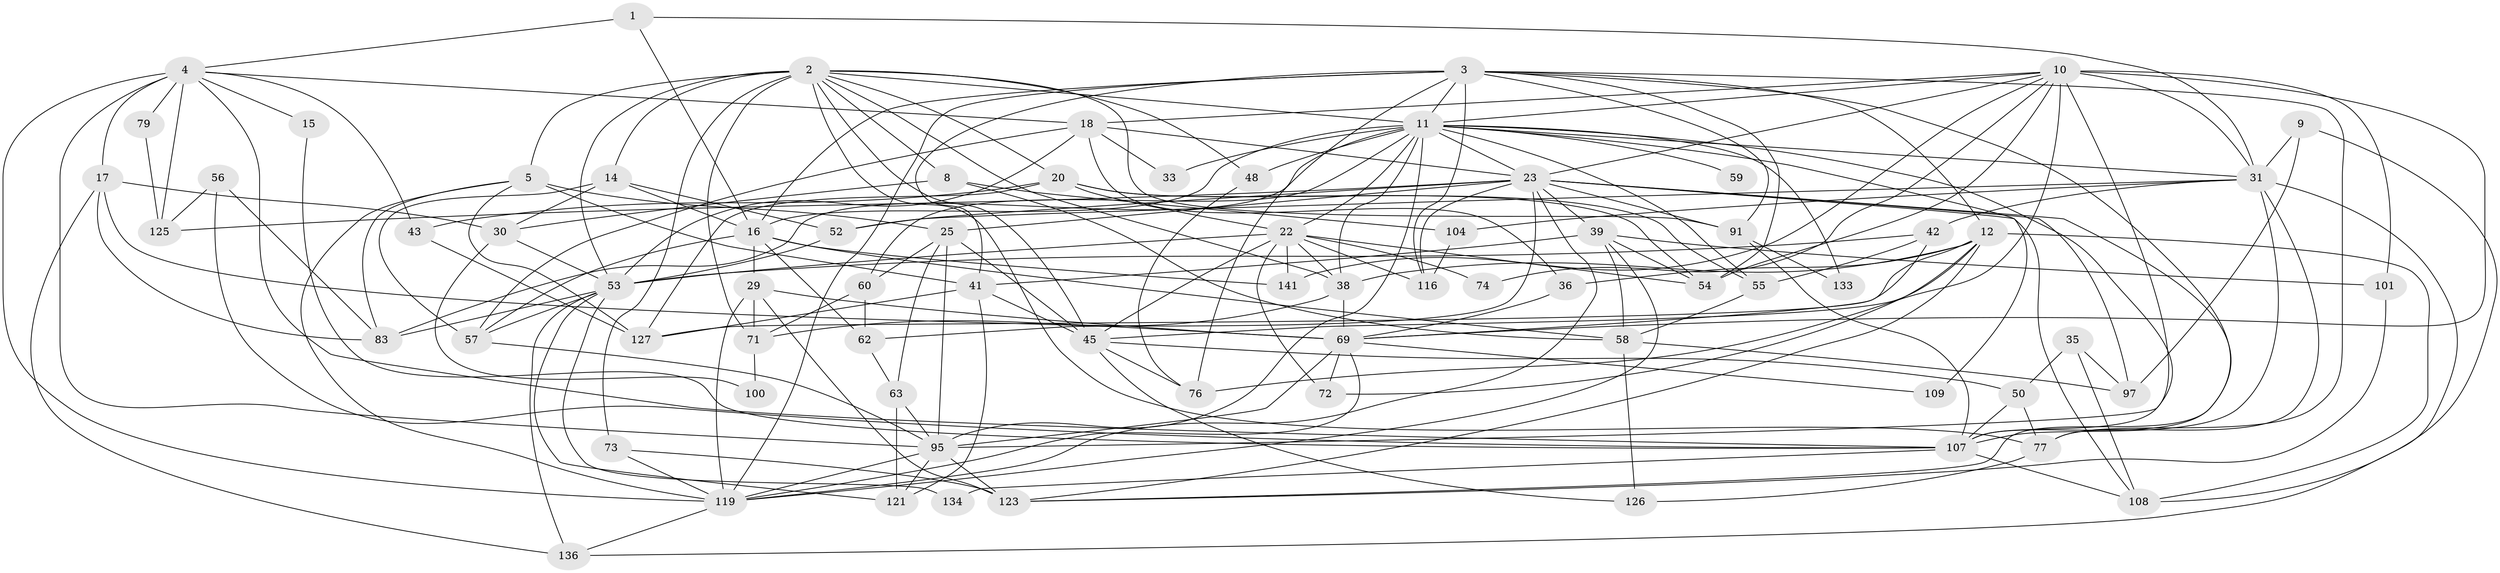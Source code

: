 // original degree distribution, {3: 0.273972602739726, 5: 0.21232876712328766, 7: 0.02054794520547945, 6: 0.06164383561643835, 4: 0.2876712328767123, 2: 0.11643835616438356, 8: 0.0273972602739726}
// Generated by graph-tools (version 1.1) at 2025/15/03/09/25 04:15:07]
// undirected, 73 vertices, 200 edges
graph export_dot {
graph [start="1"]
  node [color=gray90,style=filled];
  1 [super="+61"];
  2 [super="+47+28+7"];
  3 [super="+34+44"];
  4 [super="+120+6"];
  5 [super="+27"];
  8 [super="+93+82"];
  9;
  10 [super="+142+13+46"];
  11 [super="+40+105+19"];
  12 [super="+37+81"];
  14 [super="+21"];
  15;
  16 [super="+84"];
  17 [super="+64"];
  18 [super="+65"];
  20 [super="+68"];
  22 [super="+89+26"];
  23 [super="+32+24"];
  25 [super="+70"];
  29 [super="+78"];
  30 [super="+102"];
  31 [super="+88"];
  33;
  35;
  36;
  38 [super="+146"];
  39 [super="+51"];
  41 [super="+103+66"];
  42;
  43;
  45 [super="+94"];
  48;
  50 [super="+130"];
  52;
  53 [super="+67"];
  54 [super="+106+110"];
  55;
  56;
  57 [super="+137"];
  58 [super="+135"];
  59;
  60;
  62 [super="+139"];
  63;
  69 [super="+112+87"];
  71;
  72;
  73;
  74;
  76 [super="+96"];
  77 [super="+111"];
  79;
  83 [super="+143"];
  91 [super="+117"];
  95 [super="+115"];
  97;
  100;
  101;
  104 [super="+118"];
  107 [super="+132+138"];
  108;
  109;
  116;
  119 [super="+122"];
  121;
  123 [super="+131"];
  125;
  126;
  127;
  133;
  134;
  136;
  141;
  1 -- 4;
  1 -- 31;
  1 -- 16;
  2 -- 8 [weight=2];
  2 -- 48;
  2 -- 20;
  2 -- 73;
  2 -- 77;
  2 -- 5 [weight=2];
  2 -- 91;
  2 -- 38;
  2 -- 53;
  2 -- 71;
  2 -- 11;
  2 -- 45;
  2 -- 14;
  3 -- 91;
  3 -- 116;
  3 -- 11;
  3 -- 76;
  3 -- 54 [weight=2];
  3 -- 107;
  3 -- 41 [weight=2];
  3 -- 119;
  3 -- 16;
  3 -- 12;
  3 -- 77;
  4 -- 79 [weight=2];
  4 -- 17;
  4 -- 18;
  4 -- 95;
  4 -- 43;
  4 -- 107;
  4 -- 125;
  4 -- 15;
  4 -- 119;
  5 -- 25;
  5 -- 127;
  5 -- 83;
  5 -- 41;
  5 -- 119;
  8 -- 104;
  8 -- 30;
  8 -- 58;
  9 -- 108;
  9 -- 31;
  9 -- 97;
  10 -- 74;
  10 -- 69;
  10 -- 101;
  10 -- 141;
  10 -- 18;
  10 -- 23;
  10 -- 31;
  10 -- 76 [weight=2];
  10 -- 95;
  10 -- 54;
  10 -- 11;
  11 -- 83;
  11 -- 22 [weight=2];
  11 -- 33;
  11 -- 133;
  11 -- 38;
  11 -- 48;
  11 -- 55 [weight=2];
  11 -- 59 [weight=2];
  11 -- 60 [weight=2];
  11 -- 31;
  11 -- 109;
  11 -- 95;
  11 -- 16;
  11 -- 107;
  11 -- 23;
  12 -- 108;
  12 -- 127;
  12 -- 123;
  12 -- 72;
  12 -- 38;
  12 -- 36;
  12 -- 45;
  14 -- 16;
  14 -- 57;
  14 -- 52;
  14 -- 30;
  15 -- 107;
  16 -- 58;
  16 -- 141;
  16 -- 57;
  16 -- 29;
  16 -- 62;
  17 -- 136;
  17 -- 83;
  17 -- 69;
  17 -- 30;
  18 -- 33;
  18 -- 36;
  18 -- 57;
  18 -- 53;
  18 -- 23;
  20 -- 22;
  20 -- 43;
  20 -- 127;
  20 -- 55;
  20 -- 54;
  22 -- 45;
  22 -- 74;
  22 -- 116;
  22 -- 141;
  22 -- 72;
  22 -- 53;
  22 -- 54;
  22 -- 38;
  23 -- 119;
  23 -- 123;
  23 -- 25;
  23 -- 52;
  23 -- 39;
  23 -- 125;
  23 -- 62;
  23 -- 97;
  23 -- 116;
  23 -- 108;
  23 -- 91;
  25 -- 60;
  25 -- 45;
  25 -- 63;
  25 -- 95;
  29 -- 69;
  29 -- 123 [weight=2];
  29 -- 71;
  29 -- 119;
  30 -- 100;
  30 -- 53;
  31 -- 136;
  31 -- 52;
  31 -- 42;
  31 -- 77;
  31 -- 107;
  31 -- 104;
  35 -- 97;
  35 -- 108;
  35 -- 50;
  36 -- 69;
  38 -- 69;
  38 -- 71;
  39 -- 54;
  39 -- 41;
  39 -- 58;
  39 -- 101;
  39 -- 119;
  41 -- 121;
  41 -- 127;
  41 -- 45;
  42 -- 69;
  42 -- 55;
  42 -- 53;
  43 -- 127;
  45 -- 76;
  45 -- 50;
  45 -- 126;
  48 -- 76;
  50 -- 107;
  50 -- 77;
  52 -- 53;
  53 -- 134;
  53 -- 121;
  53 -- 136;
  53 -- 83 [weight=2];
  53 -- 57;
  55 -- 58;
  56 -- 125;
  56 -- 83;
  56 -- 107;
  57 -- 95;
  58 -- 97;
  58 -- 126;
  60 -- 71;
  60 -- 62;
  62 -- 63;
  63 -- 121;
  63 -- 95;
  69 -- 109;
  69 -- 119;
  69 -- 72 [weight=2];
  69 -- 95;
  71 -- 100;
  73 -- 123;
  73 -- 119;
  77 -- 126;
  79 -- 125;
  91 -- 107;
  91 -- 133;
  95 -- 121;
  95 -- 123;
  95 -- 119;
  101 -- 123;
  104 -- 116;
  107 -- 134;
  107 -- 108;
  119 -- 136;
}
